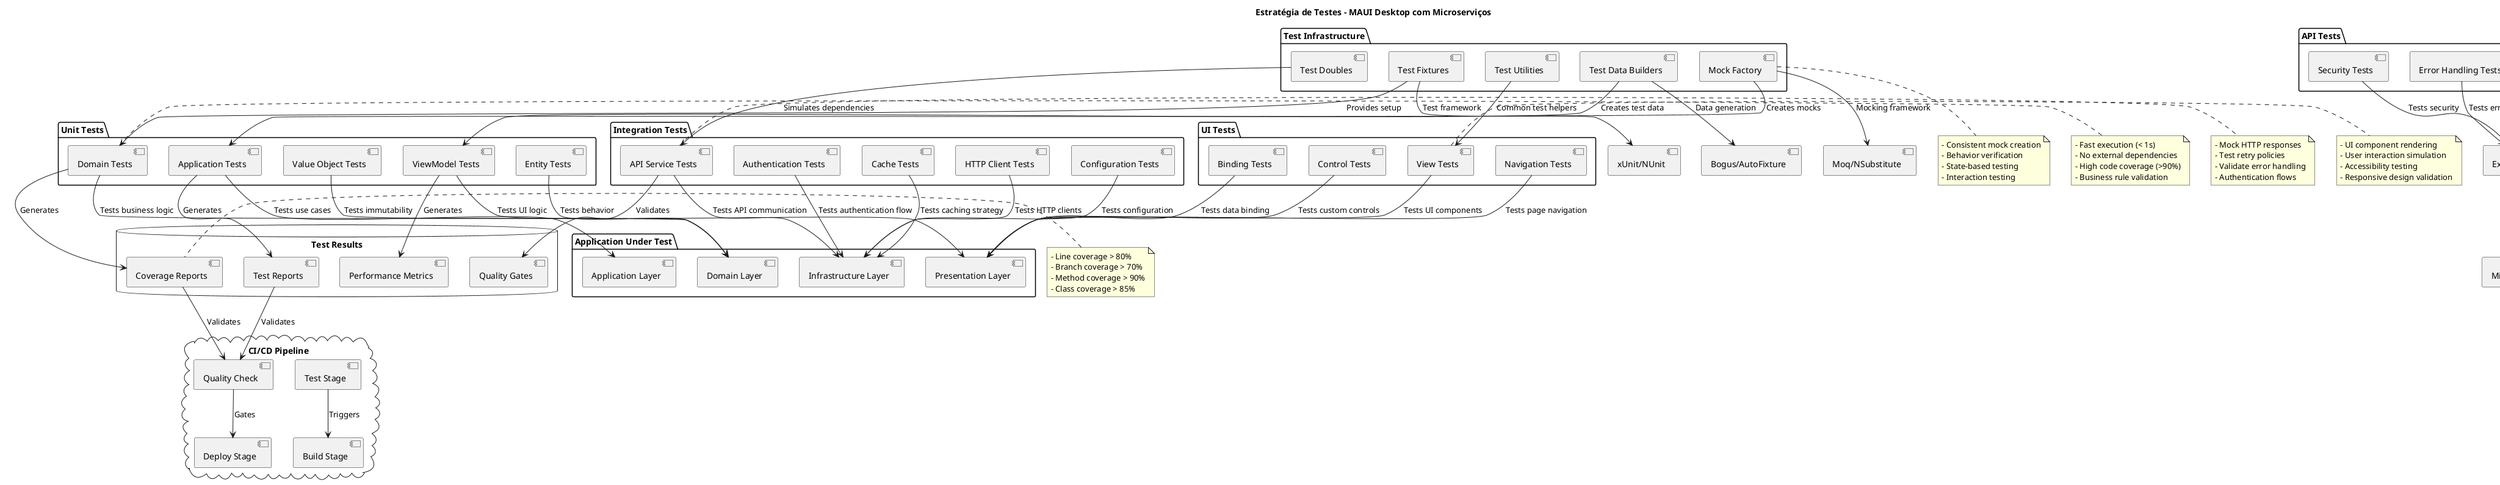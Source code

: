 @startuml Testing_Strategy

title Estratégia de Testes - MAUI Desktop com Microserviços

package "Application Under Test" {
    component [Domain Layer] as Domain
    component [Application Layer] as Application
    component [Infrastructure Layer] as Infrastructure
    component [Presentation Layer] as Presentation
}

package "Unit Tests" {
    component [Domain Tests] as DomainTests
    component [Application Tests] as AppTests
    component [ViewModel Tests] as ViewModelTests
    component [Value Object Tests] as ValueObjectTests
    component [Entity Tests] as EntityTests
}

package "Integration Tests" {
    component [API Service Tests] as ApiServiceTests
    component [Authentication Tests] as AuthTests
    component [Cache Tests] as CacheTests
    component [HTTP Client Tests] as HttpTests
    component [Configuration Tests] as ConfigTests
}

package "UI Tests" {
    component [View Tests] as ViewTests
    component [Navigation Tests] as NavigationTests
    component [Binding Tests] as BindingTests
    component [Control Tests] as ControlTests
}

package "API Tests" {
    component [Contract Tests] as ContractTests
    component [Performance Tests] as PerfTests
    component [Security Tests] as SecurityTests
    component [Error Handling Tests] as ErrorTests
}

package "Test Infrastructure" {
    component [Test Fixtures] as Fixtures
    component [Mock Factory] as MockFactory
    component [Test Data Builders] as Builders
    component [Test Doubles] as Doubles
    component [Test Utilities] as Utilities
}

' Unit Test Relationships
DomainTests --> Domain : Tests business logic
AppTests --> Application : Tests use cases
ViewModelTests --> Presentation : Tests UI logic
ValueObjectTests --> Domain : Tests immutability
EntityTests --> Domain : Tests behavior

' Integration Test Relationships
ApiServiceTests --> Infrastructure : Tests API communication
AuthTests --> Infrastructure : Tests authentication flow
CacheTests --> Infrastructure : Tests caching strategy
HttpTests --> Infrastructure : Tests HTTP clients
ConfigTests --> Infrastructure : Tests configuration

' UI Test Relationships
ViewTests --> Presentation : Tests UI components
NavigationTests --> Presentation : Tests page navigation
BindingTests --> Presentation : Tests data binding
ControlTests --> Presentation : Tests custom controls

' API Test Relationships
ContractTests --> [External APIs] : Validates contracts
PerfTests --> [External APIs] : Measures performance
SecurityTests --> [External APIs] : Tests security
ErrorTests --> [External APIs] : Tests error scenarios

' Test Infrastructure Relationships
Fixtures --> DomainTests : Provides setup
MockFactory --> AppTests : Creates mocks
Builders --> ViewModelTests : Creates test data
Doubles --> ApiServiceTests : Simulates dependencies
Utilities --> ViewTests : Common test helpers

' External Dependencies
[External APIs] --> [Microservices] : Real services
MockFactory --> [Moq/NSubstitute] : Mocking framework
Fixtures --> [xUnit/NUnit] : Test framework
Builders --> [Bogus/AutoFixture] : Data generation

' Test Execution Flow
database "Test Results" {
    component [Coverage Reports] as Coverage
    component [Test Reports] as Reports
    component [Performance Metrics] as Metrics
    component [Quality Gates] as Gates
}

DomainTests --> Coverage : Generates
AppTests --> Reports : Generates
ViewModelTests --> Metrics : Generates
ApiServiceTests --> Gates : Validates

' CI/CD Integration
cloud "CI/CD Pipeline" {
    component [Build Stage] as Build
    component [Test Stage] as Test
    component [Quality Check] as Quality
    component [Deploy Stage] as Deploy
}

Test --> Build : Triggers
Coverage --> Quality : Validates
Reports --> Quality : Validates
Quality --> Deploy : Gates

' Notes
note right of DomainTests
  - Fast execution (< 1s)
  - No external dependencies
  - High code coverage (>90%)
  - Business rule validation
end note

note right of ApiServiceTests
  - Mock HTTP responses
  - Test retry policies
  - Validate error handling
  - Authentication flows
end note

note right of ViewTests
  - UI component rendering
  - User interaction simulation
  - Accessibility testing
  - Responsive design validation
end note

note bottom of MockFactory
  - Consistent mock creation
  - Behavior verification
  - State-based testing
  - Interaction testing
end note

note left of Coverage
  - Line coverage > 80%
  - Branch coverage > 70%
  - Method coverage > 90%
  - Class coverage > 85%
end note

@enduml
